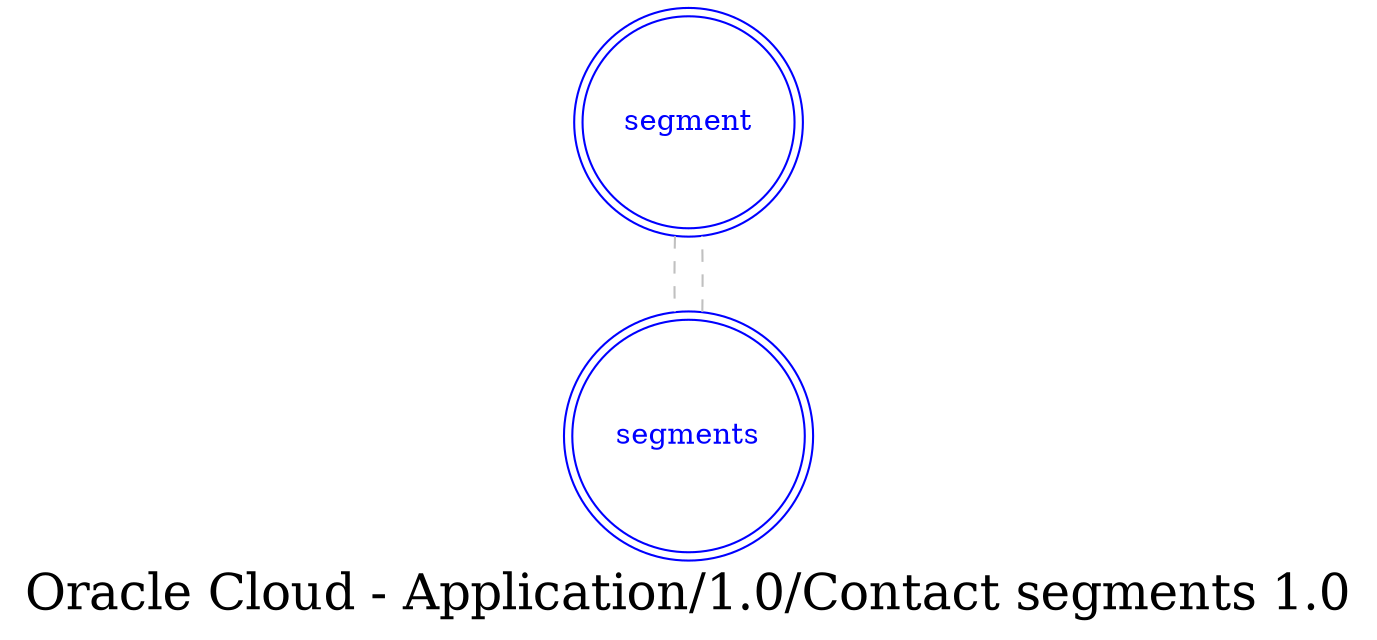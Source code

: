 digraph LexiconGraph {
graph[label="Oracle Cloud - Application/1.0/Contact segments 1.0", fontsize=24]
splines=true
"segment" [color=blue, fontcolor=blue, shape=doublecircle]
"segments" [color=blue, fontcolor=blue, shape=doublecircle]
"segments" -> "segment" [color=grey, fontcolor=grey, arrowhead=none, arrowtail=none, style=dashed]
"segment" -> "segments" [color=grey, fontcolor=grey, arrowhead=none, arrowtail=none, style=dashed]
}
